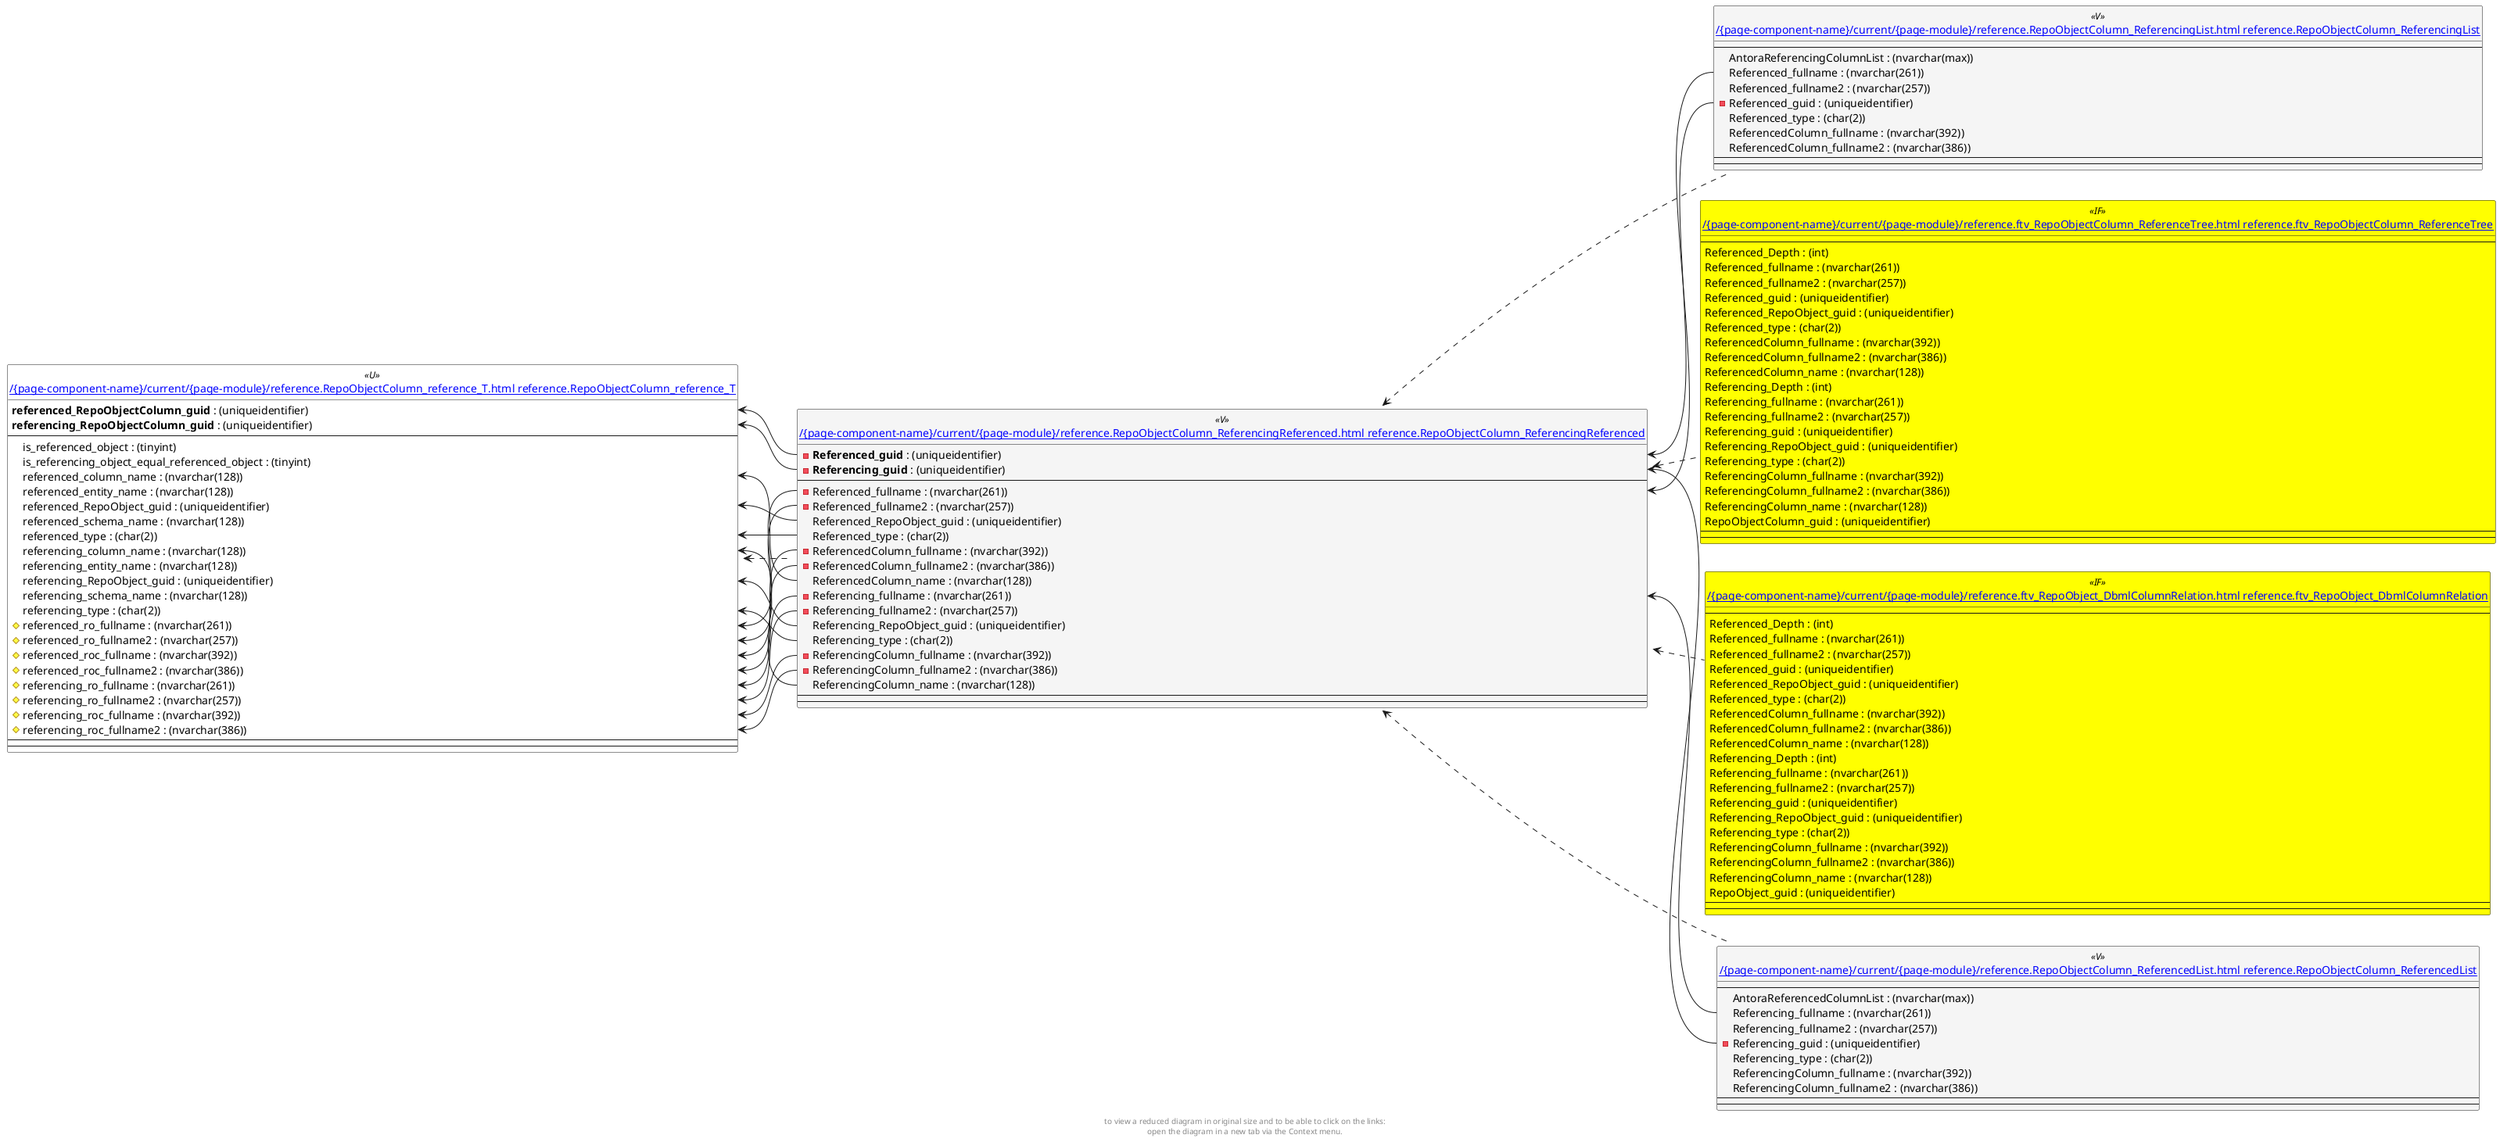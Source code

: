 @startuml
left to right direction
'top to bottom direction
hide circle
'avoide "." issues:
set namespaceSeparator none


skinparam class {
  BackgroundColor White
  BackgroundColor<<FN>> Yellow
  BackgroundColor<<FS>> Yellow
  BackgroundColor<<FT>> LightGray
  BackgroundColor<<IF>> Yellow
  BackgroundColor<<IS>> Yellow
  BackgroundColor<<P>> Aqua
  BackgroundColor<<PC>> Aqua
  BackgroundColor<<SN>> Yellow
  BackgroundColor<<SO>> SlateBlue
  BackgroundColor<<TF>> LightGray
  BackgroundColor<<TR>> Tomato
  BackgroundColor<<U>> White
  BackgroundColor<<V>> WhiteSmoke
  BackgroundColor<<X>> Aqua
}


entity "[[{site-url}/{page-component-name}/current/{page-module}/reference.ftv_RepoObject_DbmlColumnRelation.html reference.ftv_RepoObject_DbmlColumnRelation]]" as reference.ftv_RepoObject_DbmlColumnRelation << IF >> {
  --
  Referenced_Depth : (int)
  Referenced_fullname : (nvarchar(261))
  Referenced_fullname2 : (nvarchar(257))
  Referenced_guid : (uniqueidentifier)
  Referenced_RepoObject_guid : (uniqueidentifier)
  Referenced_type : (char(2))
  ReferencedColumn_fullname : (nvarchar(392))
  ReferencedColumn_fullname2 : (nvarchar(386))
  ReferencedColumn_name : (nvarchar(128))
  Referencing_Depth : (int)
  Referencing_fullname : (nvarchar(261))
  Referencing_fullname2 : (nvarchar(257))
  Referencing_guid : (uniqueidentifier)
  Referencing_RepoObject_guid : (uniqueidentifier)
  Referencing_type : (char(2))
  ReferencingColumn_fullname : (nvarchar(392))
  ReferencingColumn_fullname2 : (nvarchar(386))
  ReferencingColumn_name : (nvarchar(128))
  RepoObject_guid : (uniqueidentifier)
  --
  --
}

entity "[[{site-url}/{page-component-name}/current/{page-module}/reference.ftv_RepoObjectColumn_ReferenceTree.html reference.ftv_RepoObjectColumn_ReferenceTree]]" as reference.ftv_RepoObjectColumn_ReferenceTree << IF >> {
  --
  Referenced_Depth : (int)
  Referenced_fullname : (nvarchar(261))
  Referenced_fullname2 : (nvarchar(257))
  Referenced_guid : (uniqueidentifier)
  Referenced_RepoObject_guid : (uniqueidentifier)
  Referenced_type : (char(2))
  ReferencedColumn_fullname : (nvarchar(392))
  ReferencedColumn_fullname2 : (nvarchar(386))
  ReferencedColumn_name : (nvarchar(128))
  Referencing_Depth : (int)
  Referencing_fullname : (nvarchar(261))
  Referencing_fullname2 : (nvarchar(257))
  Referencing_guid : (uniqueidentifier)
  Referencing_RepoObject_guid : (uniqueidentifier)
  Referencing_type : (char(2))
  ReferencingColumn_fullname : (nvarchar(392))
  ReferencingColumn_fullname2 : (nvarchar(386))
  ReferencingColumn_name : (nvarchar(128))
  RepoObjectColumn_guid : (uniqueidentifier)
  --
  --
}

entity "[[{site-url}/{page-component-name}/current/{page-module}/reference.RepoObjectColumn_reference_T.html reference.RepoObjectColumn_reference_T]]" as reference.RepoObjectColumn_reference_T << U >> {
  **referenced_RepoObjectColumn_guid** : (uniqueidentifier)
  **referencing_RepoObjectColumn_guid** : (uniqueidentifier)
  --
  is_referenced_object : (tinyint)
  is_referencing_object_equal_referenced_object : (tinyint)
  referenced_column_name : (nvarchar(128))
  referenced_entity_name : (nvarchar(128))
  referenced_RepoObject_guid : (uniqueidentifier)
  referenced_schema_name : (nvarchar(128))
  referenced_type : (char(2))
  referencing_column_name : (nvarchar(128))
  referencing_entity_name : (nvarchar(128))
  referencing_RepoObject_guid : (uniqueidentifier)
  referencing_schema_name : (nvarchar(128))
  referencing_type : (char(2))
  # referenced_ro_fullname : (nvarchar(261))
  # referenced_ro_fullname2 : (nvarchar(257))
  # referenced_roc_fullname : (nvarchar(392))
  # referenced_roc_fullname2 : (nvarchar(386))
  # referencing_ro_fullname : (nvarchar(261))
  # referencing_ro_fullname2 : (nvarchar(257))
  # referencing_roc_fullname : (nvarchar(392))
  # referencing_roc_fullname2 : (nvarchar(386))
  --
  --
}

entity "[[{site-url}/{page-component-name}/current/{page-module}/reference.RepoObjectColumn_ReferencedList.html reference.RepoObjectColumn_ReferencedList]]" as reference.RepoObjectColumn_ReferencedList << V >> {
  --
  AntoraReferencedColumnList : (nvarchar(max))
  Referencing_fullname : (nvarchar(261))
  Referencing_fullname2 : (nvarchar(257))
  - Referencing_guid : (uniqueidentifier)
  Referencing_type : (char(2))
  ReferencingColumn_fullname : (nvarchar(392))
  ReferencingColumn_fullname2 : (nvarchar(386))
  --
  --
}

entity "[[{site-url}/{page-component-name}/current/{page-module}/reference.RepoObjectColumn_ReferencingList.html reference.RepoObjectColumn_ReferencingList]]" as reference.RepoObjectColumn_ReferencingList << V >> {
  --
  AntoraReferencingColumnList : (nvarchar(max))
  Referenced_fullname : (nvarchar(261))
  Referenced_fullname2 : (nvarchar(257))
  - Referenced_guid : (uniqueidentifier)
  Referenced_type : (char(2))
  ReferencedColumn_fullname : (nvarchar(392))
  ReferencedColumn_fullname2 : (nvarchar(386))
  --
  --
}

entity "[[{site-url}/{page-component-name}/current/{page-module}/reference.RepoObjectColumn_ReferencingReferenced.html reference.RepoObjectColumn_ReferencingReferenced]]" as reference.RepoObjectColumn_ReferencingReferenced << V >> {
  - **Referenced_guid** : (uniqueidentifier)
  - **Referencing_guid** : (uniqueidentifier)
  --
  - Referenced_fullname : (nvarchar(261))
  - Referenced_fullname2 : (nvarchar(257))
  Referenced_RepoObject_guid : (uniqueidentifier)
  Referenced_type : (char(2))
  - ReferencedColumn_fullname : (nvarchar(392))
  - ReferencedColumn_fullname2 : (nvarchar(386))
  ReferencedColumn_name : (nvarchar(128))
  - Referencing_fullname : (nvarchar(261))
  - Referencing_fullname2 : (nvarchar(257))
  Referencing_RepoObject_guid : (uniqueidentifier)
  Referencing_type : (char(2))
  - ReferencingColumn_fullname : (nvarchar(392))
  - ReferencingColumn_fullname2 : (nvarchar(386))
  ReferencingColumn_name : (nvarchar(128))
  --
  --
}

reference.RepoObjectColumn_reference_T <.. reference.RepoObjectColumn_ReferencingReferenced
reference.RepoObjectColumn_ReferencingReferenced <.. reference.ftv_RepoObjectColumn_ReferenceTree
reference.RepoObjectColumn_ReferencingReferenced <.. reference.ftv_RepoObject_DbmlColumnRelation
reference.RepoObjectColumn_ReferencingReferenced <.. reference.RepoObjectColumn_ReferencedList
reference.RepoObjectColumn_ReferencingReferenced <.. reference.RepoObjectColumn_ReferencingList
reference.RepoObjectColumn_reference_T::referenced_column_name <-- reference.RepoObjectColumn_ReferencingReferenced::ReferencedColumn_name
reference.RepoObjectColumn_reference_T::referenced_RepoObject_guid <-- reference.RepoObjectColumn_ReferencingReferenced::Referenced_RepoObject_guid
reference.RepoObjectColumn_reference_T::referenced_RepoObjectColumn_guid <-- reference.RepoObjectColumn_ReferencingReferenced::Referenced_guid
reference.RepoObjectColumn_reference_T::referenced_ro_fullname <-- reference.RepoObjectColumn_ReferencingReferenced::Referenced_fullname
reference.RepoObjectColumn_reference_T::referenced_ro_fullname2 <-- reference.RepoObjectColumn_ReferencingReferenced::Referenced_fullname2
reference.RepoObjectColumn_reference_T::referenced_roc_fullname <-- reference.RepoObjectColumn_ReferencingReferenced::ReferencedColumn_fullname
reference.RepoObjectColumn_reference_T::referenced_roc_fullname2 <-- reference.RepoObjectColumn_ReferencingReferenced::ReferencedColumn_fullname2
reference.RepoObjectColumn_reference_T::referenced_type <-- reference.RepoObjectColumn_ReferencingReferenced::Referenced_type
reference.RepoObjectColumn_reference_T::referencing_column_name <-- reference.RepoObjectColumn_ReferencingReferenced::ReferencingColumn_name
reference.RepoObjectColumn_reference_T::referencing_RepoObject_guid <-- reference.RepoObjectColumn_ReferencingReferenced::Referencing_RepoObject_guid
reference.RepoObjectColumn_reference_T::referencing_RepoObjectColumn_guid <-- reference.RepoObjectColumn_ReferencingReferenced::Referencing_guid
reference.RepoObjectColumn_reference_T::referencing_ro_fullname <-- reference.RepoObjectColumn_ReferencingReferenced::Referencing_fullname
reference.RepoObjectColumn_reference_T::referencing_ro_fullname2 <-- reference.RepoObjectColumn_ReferencingReferenced::Referencing_fullname2
reference.RepoObjectColumn_reference_T::referencing_roc_fullname <-- reference.RepoObjectColumn_ReferencingReferenced::ReferencingColumn_fullname
reference.RepoObjectColumn_reference_T::referencing_roc_fullname2 <-- reference.RepoObjectColumn_ReferencingReferenced::ReferencingColumn_fullname2
reference.RepoObjectColumn_reference_T::referencing_type <-- reference.RepoObjectColumn_ReferencingReferenced::Referencing_type
reference.RepoObjectColumn_ReferencingReferenced::Referenced_fullname <-- reference.RepoObjectColumn_ReferencingList::Referenced_fullname
reference.RepoObjectColumn_ReferencingReferenced::Referenced_guid <-- reference.RepoObjectColumn_ReferencingList::Referenced_guid
reference.RepoObjectColumn_ReferencingReferenced::Referencing_fullname <-- reference.RepoObjectColumn_ReferencedList::Referencing_fullname
reference.RepoObjectColumn_ReferencingReferenced::Referencing_guid <-- reference.RepoObjectColumn_ReferencedList::Referencing_guid
footer
to view a reduced diagram in original size and to be able to click on the links:
open the diagram in a new tab via the Context menu.
end footer

@enduml

